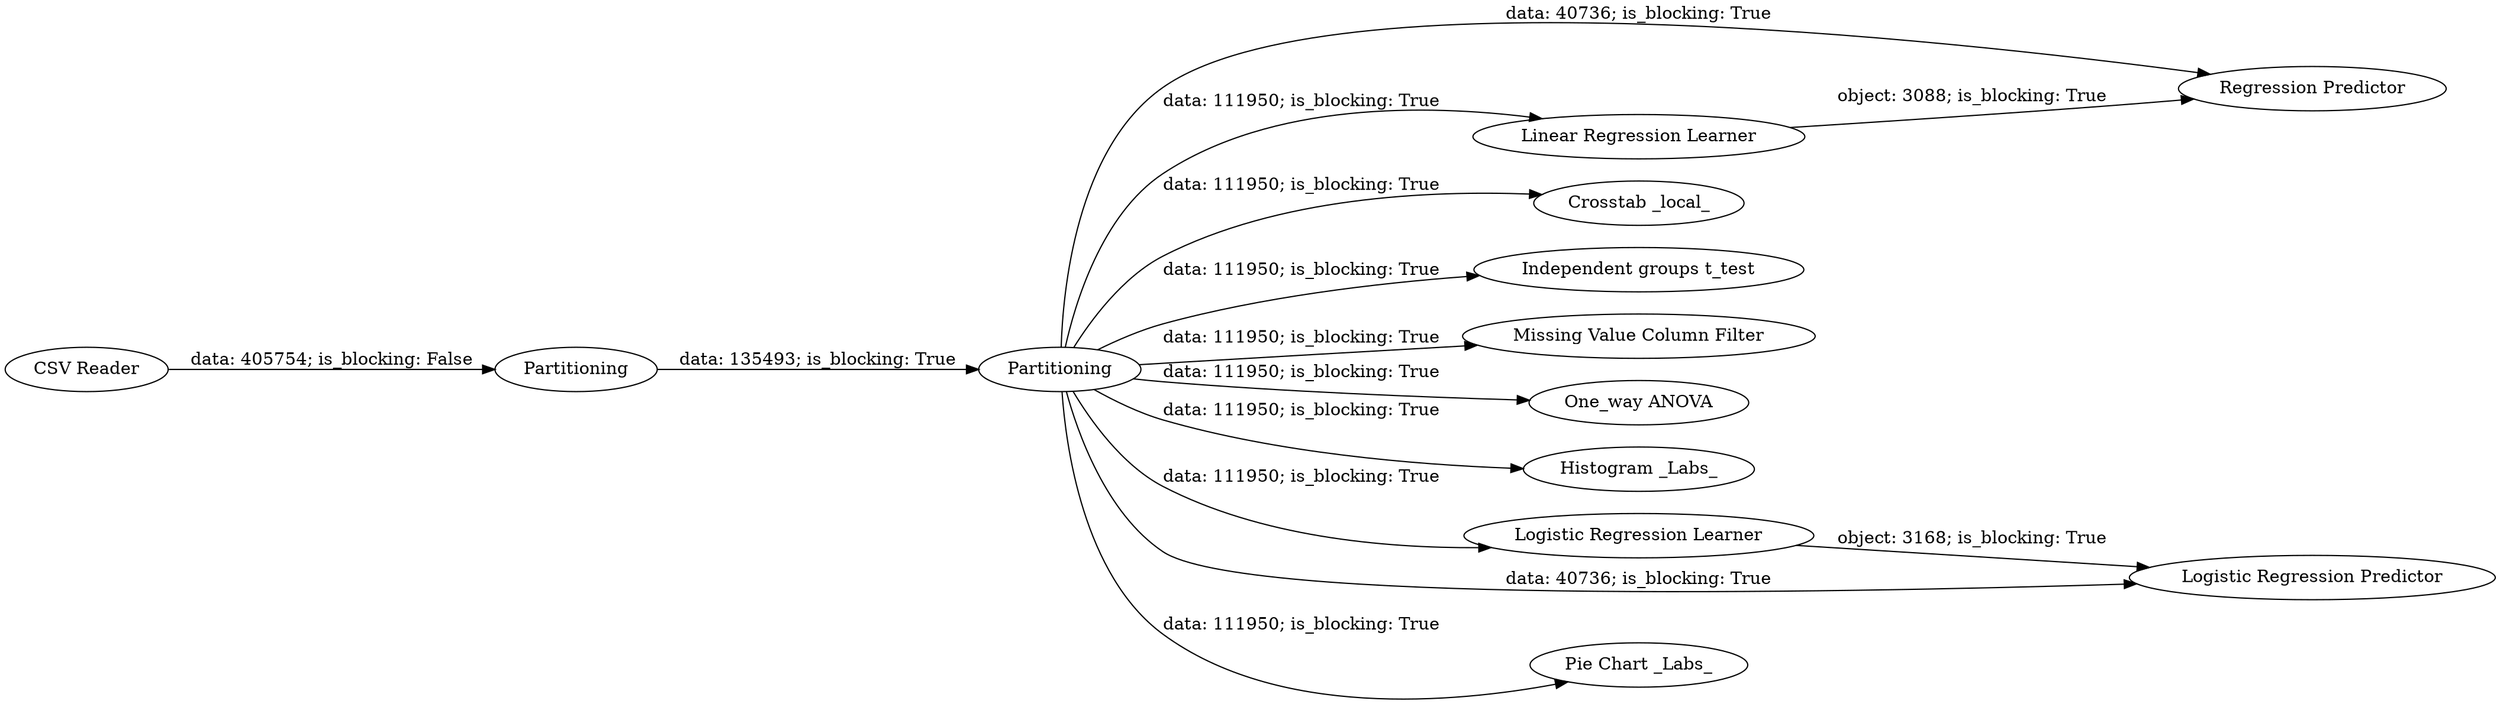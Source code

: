 digraph {
	"-2134698142336527654_10" [label="Regression Predictor"]
	"-2134698142336527654_3" [label=Partitioning]
	"-2134698142336527654_9" [label="Linear Regression Learner"]
	"-2134698142336527654_6" [label="Crosstab _local_"]
	"-2134698142336527654_7" [label="Independent groups t_test"]
	"-2134698142336527654_13" [label="Missing Value Column Filter"]
	"-2134698142336527654_2" [label=Partitioning]
	"-2134698142336527654_8" [label="One_way ANOVA"]
	"-2134698142336527654_5" [label="Histogram _Labs_"]
	"-2134698142336527654_11" [label="Logistic Regression Learner"]
	"-2134698142336527654_1" [label="CSV Reader"]
	"-2134698142336527654_12" [label="Logistic Regression Predictor"]
	"-2134698142336527654_4" [label="Pie Chart _Labs_"]
	"-2134698142336527654_3" -> "-2134698142336527654_10" [label="data: 40736; is_blocking: True"]
	"-2134698142336527654_3" -> "-2134698142336527654_5" [label="data: 111950; is_blocking: True"]
	"-2134698142336527654_9" -> "-2134698142336527654_10" [label="object: 3088; is_blocking: True"]
	"-2134698142336527654_3" -> "-2134698142336527654_8" [label="data: 111950; is_blocking: True"]
	"-2134698142336527654_11" -> "-2134698142336527654_12" [label="object: 3168; is_blocking: True"]
	"-2134698142336527654_3" -> "-2134698142336527654_12" [label="data: 40736; is_blocking: True"]
	"-2134698142336527654_2" -> "-2134698142336527654_3" [label="data: 135493; is_blocking: True"]
	"-2134698142336527654_3" -> "-2134698142336527654_4" [label="data: 111950; is_blocking: True"]
	"-2134698142336527654_1" -> "-2134698142336527654_2" [label="data: 405754; is_blocking: False"]
	"-2134698142336527654_3" -> "-2134698142336527654_13" [label="data: 111950; is_blocking: True"]
	"-2134698142336527654_3" -> "-2134698142336527654_9" [label="data: 111950; is_blocking: True"]
	"-2134698142336527654_3" -> "-2134698142336527654_6" [label="data: 111950; is_blocking: True"]
	"-2134698142336527654_3" -> "-2134698142336527654_11" [label="data: 111950; is_blocking: True"]
	"-2134698142336527654_3" -> "-2134698142336527654_7" [label="data: 111950; is_blocking: True"]
	rankdir=LR
}
